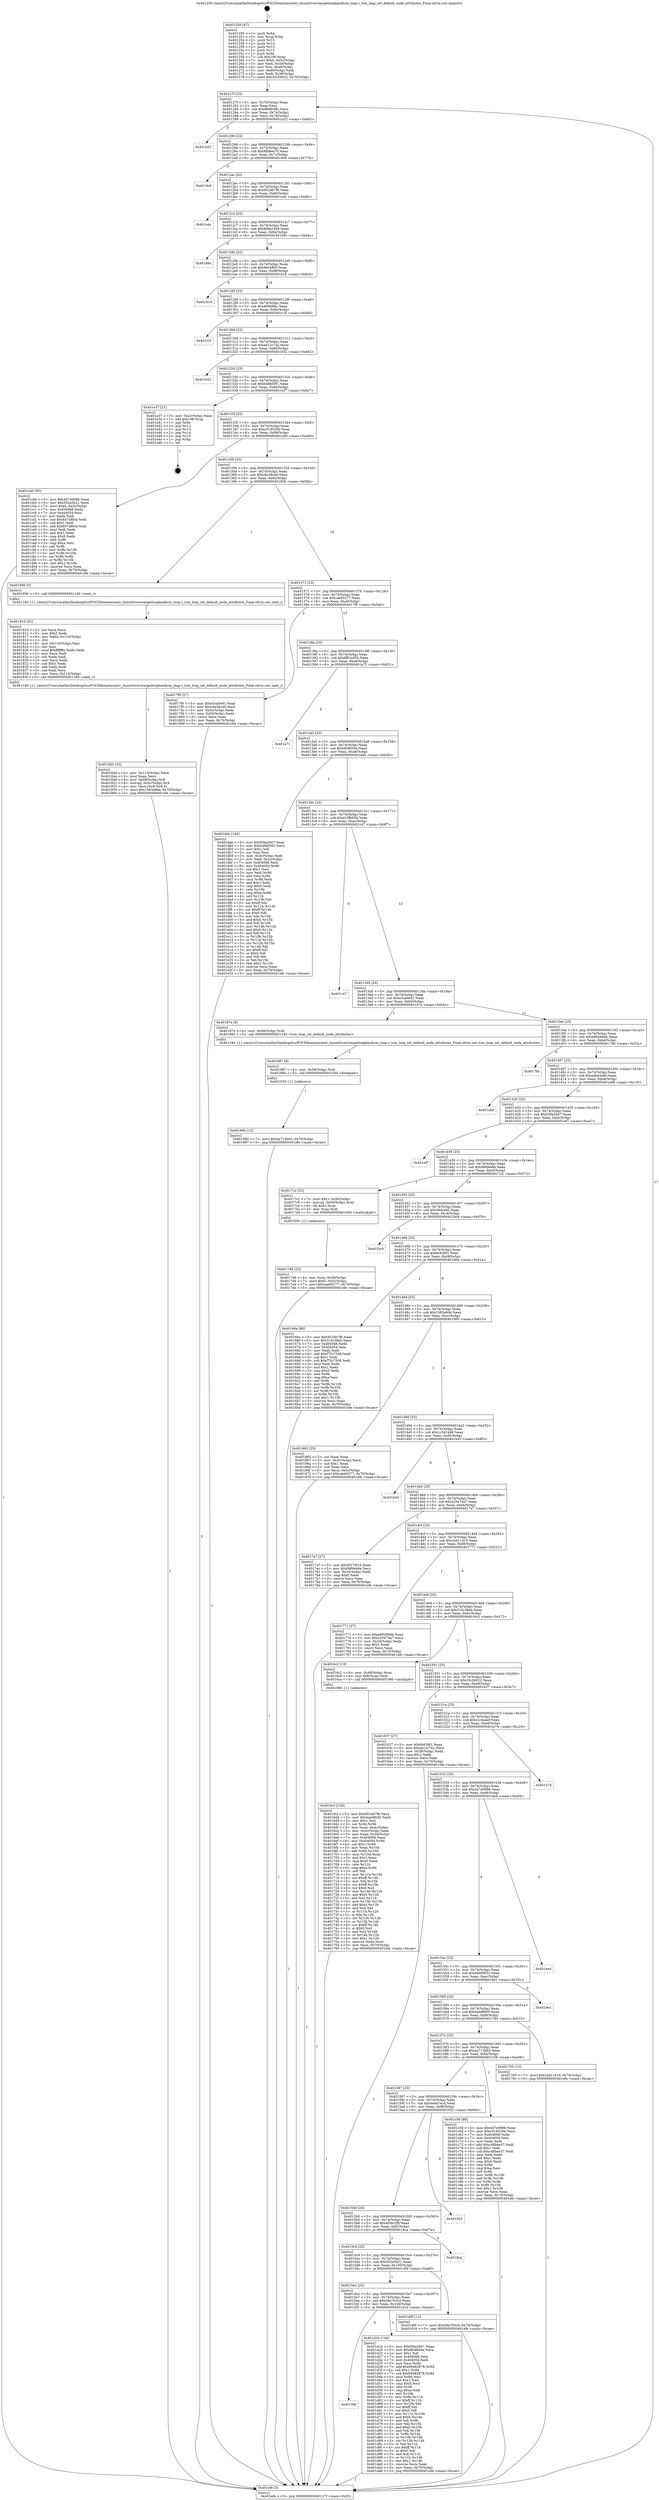 digraph "0x401250" {
  label = "0x401250 (/mnt/c/Users/mathe/Desktop/tcc/POCII/binaries/extr_linuxdriverstargetloopbacktcm_loop.c_tcm_loop_set_default_node_attributes_Final-ollvm.out::main(0))"
  labelloc = "t"
  node[shape=record]

  Entry [label="",width=0.3,height=0.3,shape=circle,fillcolor=black,style=filled]
  "0x40127f" [label="{
     0x40127f [23]\l
     | [instrs]\l
     &nbsp;&nbsp;0x40127f \<+3\>: mov -0x70(%rbp),%eax\l
     &nbsp;&nbsp;0x401282 \<+2\>: mov %eax,%ecx\l
     &nbsp;&nbsp;0x401284 \<+6\>: sub $0x8699c8fc,%ecx\l
     &nbsp;&nbsp;0x40128a \<+3\>: mov %eax,-0x74(%rbp)\l
     &nbsp;&nbsp;0x40128d \<+3\>: mov %ecx,-0x78(%rbp)\l
     &nbsp;&nbsp;0x401290 \<+6\>: je 0000000000401b22 \<main+0x8d2\>\l
  }"]
  "0x401b22" [label="{
     0x401b22\l
  }", style=dashed]
  "0x401296" [label="{
     0x401296 [22]\l
     | [instrs]\l
     &nbsp;&nbsp;0x401296 \<+5\>: jmp 000000000040129b \<main+0x4b\>\l
     &nbsp;&nbsp;0x40129b \<+3\>: mov -0x74(%rbp),%eax\l
     &nbsp;&nbsp;0x40129e \<+5\>: sub $0x8fb8ee70,%eax\l
     &nbsp;&nbsp;0x4012a3 \<+3\>: mov %eax,-0x7c(%rbp)\l
     &nbsp;&nbsp;0x4012a6 \<+6\>: je 00000000004019c6 \<main+0x776\>\l
  }"]
  Exit [label="",width=0.3,height=0.3,shape=circle,fillcolor=black,style=filled,peripheries=2]
  "0x4019c6" [label="{
     0x4019c6\l
  }", style=dashed]
  "0x4012ac" [label="{
     0x4012ac [22]\l
     | [instrs]\l
     &nbsp;&nbsp;0x4012ac \<+5\>: jmp 00000000004012b1 \<main+0x61\>\l
     &nbsp;&nbsp;0x4012b1 \<+3\>: mov -0x74(%rbp),%eax\l
     &nbsp;&nbsp;0x4012b4 \<+5\>: sub $0x952db7f6,%eax\l
     &nbsp;&nbsp;0x4012b9 \<+3\>: mov %eax,-0x80(%rbp)\l
     &nbsp;&nbsp;0x4012bc \<+6\>: je 0000000000401e4c \<main+0xbfc\>\l
  }"]
  "0x4015fb" [label="{
     0x4015fb\l
  }", style=dashed]
  "0x401e4c" [label="{
     0x401e4c\l
  }", style=dashed]
  "0x4012c2" [label="{
     0x4012c2 [25]\l
     | [instrs]\l
     &nbsp;&nbsp;0x4012c2 \<+5\>: jmp 00000000004012c7 \<main+0x77\>\l
     &nbsp;&nbsp;0x4012c7 \<+3\>: mov -0x74(%rbp),%eax\l
     &nbsp;&nbsp;0x4012ca \<+5\>: sub $0x9d8a1d49,%eax\l
     &nbsp;&nbsp;0x4012cf \<+6\>: mov %eax,-0x84(%rbp)\l
     &nbsp;&nbsp;0x4012d5 \<+6\>: je 000000000040189c \<main+0x64c\>\l
  }"]
  "0x401d1b" [label="{
     0x401d1b [144]\l
     | [instrs]\l
     &nbsp;&nbsp;0x401d1b \<+5\>: mov $0xf39a2947,%eax\l
     &nbsp;&nbsp;0x401d20 \<+5\>: mov $0xdfc9600a,%ecx\l
     &nbsp;&nbsp;0x401d25 \<+2\>: mov $0x1,%dl\l
     &nbsp;&nbsp;0x401d27 \<+7\>: mov 0x404068,%esi\l
     &nbsp;&nbsp;0x401d2e \<+7\>: mov 0x404054,%edi\l
     &nbsp;&nbsp;0x401d35 \<+3\>: mov %esi,%r8d\l
     &nbsp;&nbsp;0x401d38 \<+7\>: add $0x69482878,%r8d\l
     &nbsp;&nbsp;0x401d3f \<+4\>: sub $0x1,%r8d\l
     &nbsp;&nbsp;0x401d43 \<+7\>: sub $0x69482878,%r8d\l
     &nbsp;&nbsp;0x401d4a \<+4\>: imul %r8d,%esi\l
     &nbsp;&nbsp;0x401d4e \<+3\>: and $0x1,%esi\l
     &nbsp;&nbsp;0x401d51 \<+3\>: cmp $0x0,%esi\l
     &nbsp;&nbsp;0x401d54 \<+4\>: sete %r9b\l
     &nbsp;&nbsp;0x401d58 \<+3\>: cmp $0xa,%edi\l
     &nbsp;&nbsp;0x401d5b \<+4\>: setl %r10b\l
     &nbsp;&nbsp;0x401d5f \<+3\>: mov %r9b,%r11b\l
     &nbsp;&nbsp;0x401d62 \<+4\>: xor $0xff,%r11b\l
     &nbsp;&nbsp;0x401d66 \<+3\>: mov %r10b,%bl\l
     &nbsp;&nbsp;0x401d69 \<+3\>: xor $0xff,%bl\l
     &nbsp;&nbsp;0x401d6c \<+3\>: xor $0x0,%dl\l
     &nbsp;&nbsp;0x401d6f \<+3\>: mov %r11b,%r14b\l
     &nbsp;&nbsp;0x401d72 \<+4\>: and $0x0,%r14b\l
     &nbsp;&nbsp;0x401d76 \<+3\>: and %dl,%r9b\l
     &nbsp;&nbsp;0x401d79 \<+3\>: mov %bl,%r15b\l
     &nbsp;&nbsp;0x401d7c \<+4\>: and $0x0,%r15b\l
     &nbsp;&nbsp;0x401d80 \<+3\>: and %dl,%r10b\l
     &nbsp;&nbsp;0x401d83 \<+3\>: or %r9b,%r14b\l
     &nbsp;&nbsp;0x401d86 \<+3\>: or %r10b,%r15b\l
     &nbsp;&nbsp;0x401d89 \<+3\>: xor %r15b,%r14b\l
     &nbsp;&nbsp;0x401d8c \<+3\>: or %bl,%r11b\l
     &nbsp;&nbsp;0x401d8f \<+4\>: xor $0xff,%r11b\l
     &nbsp;&nbsp;0x401d93 \<+3\>: or $0x0,%dl\l
     &nbsp;&nbsp;0x401d96 \<+3\>: and %dl,%r11b\l
     &nbsp;&nbsp;0x401d99 \<+3\>: or %r11b,%r14b\l
     &nbsp;&nbsp;0x401d9c \<+4\>: test $0x1,%r14b\l
     &nbsp;&nbsp;0x401da0 \<+3\>: cmovne %ecx,%eax\l
     &nbsp;&nbsp;0x401da3 \<+3\>: mov %eax,-0x70(%rbp)\l
     &nbsp;&nbsp;0x401da6 \<+5\>: jmp 0000000000401efe \<main+0xcae\>\l
  }"]
  "0x40189c" [label="{
     0x40189c\l
  }", style=dashed]
  "0x4012db" [label="{
     0x4012db [25]\l
     | [instrs]\l
     &nbsp;&nbsp;0x4012db \<+5\>: jmp 00000000004012e0 \<main+0x90\>\l
     &nbsp;&nbsp;0x4012e0 \<+3\>: mov -0x74(%rbp),%eax\l
     &nbsp;&nbsp;0x4012e3 \<+5\>: sub $0x9e04ffc5,%eax\l
     &nbsp;&nbsp;0x4012e8 \<+6\>: mov %eax,-0x88(%rbp)\l
     &nbsp;&nbsp;0x4012ee \<+6\>: je 0000000000401b16 \<main+0x8c6\>\l
  }"]
  "0x4015e2" [label="{
     0x4015e2 [25]\l
     | [instrs]\l
     &nbsp;&nbsp;0x4015e2 \<+5\>: jmp 00000000004015e7 \<main+0x397\>\l
     &nbsp;&nbsp;0x4015e7 \<+3\>: mov -0x74(%rbp),%eax\l
     &nbsp;&nbsp;0x4015ea \<+5\>: sub $0x59a763c4,%eax\l
     &nbsp;&nbsp;0x4015ef \<+6\>: mov %eax,-0x104(%rbp)\l
     &nbsp;&nbsp;0x4015f5 \<+6\>: je 0000000000401d1b \<main+0xacb\>\l
  }"]
  "0x401b16" [label="{
     0x401b16\l
  }", style=dashed]
  "0x4012f4" [label="{
     0x4012f4 [25]\l
     | [instrs]\l
     &nbsp;&nbsp;0x4012f4 \<+5\>: jmp 00000000004012f9 \<main+0xa9\>\l
     &nbsp;&nbsp;0x4012f9 \<+3\>: mov -0x74(%rbp),%eax\l
     &nbsp;&nbsp;0x4012fc \<+5\>: sub $0xa09ddfac,%eax\l
     &nbsp;&nbsp;0x401301 \<+6\>: mov %eax,-0x8c(%rbp)\l
     &nbsp;&nbsp;0x401307 \<+6\>: je 0000000000401c2f \<main+0x9df\>\l
  }"]
  "0x401d0f" [label="{
     0x401d0f [12]\l
     | [instrs]\l
     &nbsp;&nbsp;0x401d0f \<+7\>: movl $0x59a763c4,-0x70(%rbp)\l
     &nbsp;&nbsp;0x401d16 \<+5\>: jmp 0000000000401efe \<main+0xcae\>\l
  }"]
  "0x401c2f" [label="{
     0x401c2f\l
  }", style=dashed]
  "0x40130d" [label="{
     0x40130d [25]\l
     | [instrs]\l
     &nbsp;&nbsp;0x40130d \<+5\>: jmp 0000000000401312 \<main+0xc2\>\l
     &nbsp;&nbsp;0x401312 \<+3\>: mov -0x74(%rbp),%eax\l
     &nbsp;&nbsp;0x401315 \<+5\>: sub $0xab12c7a2,%eax\l
     &nbsp;&nbsp;0x40131a \<+6\>: mov %eax,-0x90(%rbp)\l
     &nbsp;&nbsp;0x401320 \<+6\>: je 0000000000401652 \<main+0x402\>\l
  }"]
  "0x4015c9" [label="{
     0x4015c9 [25]\l
     | [instrs]\l
     &nbsp;&nbsp;0x4015c9 \<+5\>: jmp 00000000004015ce \<main+0x37e\>\l
     &nbsp;&nbsp;0x4015ce \<+3\>: mov -0x74(%rbp),%eax\l
     &nbsp;&nbsp;0x4015d1 \<+5\>: sub $0x552e5b21,%eax\l
     &nbsp;&nbsp;0x4015d6 \<+6\>: mov %eax,-0x100(%rbp)\l
     &nbsp;&nbsp;0x4015dc \<+6\>: je 0000000000401d0f \<main+0xabf\>\l
  }"]
  "0x401652" [label="{
     0x401652\l
  }", style=dashed]
  "0x401326" [label="{
     0x401326 [25]\l
     | [instrs]\l
     &nbsp;&nbsp;0x401326 \<+5\>: jmp 000000000040132b \<main+0xdb\>\l
     &nbsp;&nbsp;0x40132b \<+3\>: mov -0x74(%rbp),%eax\l
     &nbsp;&nbsp;0x40132e \<+5\>: sub $0xb48bf391,%eax\l
     &nbsp;&nbsp;0x401333 \<+6\>: mov %eax,-0x94(%rbp)\l
     &nbsp;&nbsp;0x401339 \<+6\>: je 0000000000401e37 \<main+0xbe7\>\l
  }"]
  "0x4018ca" [label="{
     0x4018ca\l
  }", style=dashed]
  "0x401e37" [label="{
     0x401e37 [21]\l
     | [instrs]\l
     &nbsp;&nbsp;0x401e37 \<+3\>: mov -0x2c(%rbp),%eax\l
     &nbsp;&nbsp;0x401e3a \<+7\>: add $0x108,%rsp\l
     &nbsp;&nbsp;0x401e41 \<+1\>: pop %rbx\l
     &nbsp;&nbsp;0x401e42 \<+2\>: pop %r12\l
     &nbsp;&nbsp;0x401e44 \<+2\>: pop %r13\l
     &nbsp;&nbsp;0x401e46 \<+2\>: pop %r14\l
     &nbsp;&nbsp;0x401e48 \<+2\>: pop %r15\l
     &nbsp;&nbsp;0x401e4a \<+1\>: pop %rbp\l
     &nbsp;&nbsp;0x401e4b \<+1\>: ret\l
  }"]
  "0x40133f" [label="{
     0x40133f [25]\l
     | [instrs]\l
     &nbsp;&nbsp;0x40133f \<+5\>: jmp 0000000000401344 \<main+0xf4\>\l
     &nbsp;&nbsp;0x401344 \<+3\>: mov -0x74(%rbp),%eax\l
     &nbsp;&nbsp;0x401347 \<+5\>: sub $0xc018520b,%eax\l
     &nbsp;&nbsp;0x40134c \<+6\>: mov %eax,-0x98(%rbp)\l
     &nbsp;&nbsp;0x401352 \<+6\>: je 0000000000401cb0 \<main+0xa60\>\l
  }"]
  "0x4015b0" [label="{
     0x4015b0 [25]\l
     | [instrs]\l
     &nbsp;&nbsp;0x4015b0 \<+5\>: jmp 00000000004015b5 \<main+0x365\>\l
     &nbsp;&nbsp;0x4015b5 \<+3\>: mov -0x74(%rbp),%eax\l
     &nbsp;&nbsp;0x4015b8 \<+5\>: sub $0x4f30c2fb,%eax\l
     &nbsp;&nbsp;0x4015bd \<+6\>: mov %eax,-0xfc(%rbp)\l
     &nbsp;&nbsp;0x4015c3 \<+6\>: je 00000000004018ca \<main+0x67a\>\l
  }"]
  "0x401cb0" [label="{
     0x401cb0 [95]\l
     | [instrs]\l
     &nbsp;&nbsp;0x401cb0 \<+5\>: mov $0x447e0686,%eax\l
     &nbsp;&nbsp;0x401cb5 \<+5\>: mov $0x552e5b21,%ecx\l
     &nbsp;&nbsp;0x401cba \<+7\>: movl $0x0,-0x3c(%rbp)\l
     &nbsp;&nbsp;0x401cc1 \<+7\>: mov 0x404068,%edx\l
     &nbsp;&nbsp;0x401cc8 \<+7\>: mov 0x404054,%esi\l
     &nbsp;&nbsp;0x401ccf \<+2\>: mov %edx,%edi\l
     &nbsp;&nbsp;0x401cd1 \<+6\>: sub $0x647d8fcb,%edi\l
     &nbsp;&nbsp;0x401cd7 \<+3\>: sub $0x1,%edi\l
     &nbsp;&nbsp;0x401cda \<+6\>: add $0x647d8fcb,%edi\l
     &nbsp;&nbsp;0x401ce0 \<+3\>: imul %edi,%edx\l
     &nbsp;&nbsp;0x401ce3 \<+3\>: and $0x1,%edx\l
     &nbsp;&nbsp;0x401ce6 \<+3\>: cmp $0x0,%edx\l
     &nbsp;&nbsp;0x401ce9 \<+4\>: sete %r8b\l
     &nbsp;&nbsp;0x401ced \<+3\>: cmp $0xa,%esi\l
     &nbsp;&nbsp;0x401cf0 \<+4\>: setl %r9b\l
     &nbsp;&nbsp;0x401cf4 \<+3\>: mov %r8b,%r10b\l
     &nbsp;&nbsp;0x401cf7 \<+3\>: and %r9b,%r10b\l
     &nbsp;&nbsp;0x401cfa \<+3\>: xor %r9b,%r8b\l
     &nbsp;&nbsp;0x401cfd \<+3\>: or %r8b,%r10b\l
     &nbsp;&nbsp;0x401d00 \<+4\>: test $0x1,%r10b\l
     &nbsp;&nbsp;0x401d04 \<+3\>: cmovne %ecx,%eax\l
     &nbsp;&nbsp;0x401d07 \<+3\>: mov %eax,-0x70(%rbp)\l
     &nbsp;&nbsp;0x401d0a \<+5\>: jmp 0000000000401efe \<main+0xcae\>\l
  }"]
  "0x401358" [label="{
     0x401358 [25]\l
     | [instrs]\l
     &nbsp;&nbsp;0x401358 \<+5\>: jmp 000000000040135d \<main+0x10d\>\l
     &nbsp;&nbsp;0x40135d \<+3\>: mov -0x74(%rbp),%eax\l
     &nbsp;&nbsp;0x401360 \<+5\>: sub $0xc6a38cd4,%eax\l
     &nbsp;&nbsp;0x401365 \<+6\>: mov %eax,-0x9c(%rbp)\l
     &nbsp;&nbsp;0x40136b \<+6\>: je 000000000040180b \<main+0x5bb\>\l
  }"]
  "0x401922" [label="{
     0x401922\l
  }", style=dashed]
  "0x40180b" [label="{
     0x40180b [5]\l
     | [instrs]\l
     &nbsp;&nbsp;0x40180b \<+5\>: call 0000000000401160 \<next_i\>\l
     | [calls]\l
     &nbsp;&nbsp;0x401160 \{1\} (/mnt/c/Users/mathe/Desktop/tcc/POCII/binaries/extr_linuxdriverstargetloopbacktcm_loop.c_tcm_loop_set_default_node_attributes_Final-ollvm.out::next_i)\l
  }"]
  "0x401371" [label="{
     0x401371 [25]\l
     | [instrs]\l
     &nbsp;&nbsp;0x401371 \<+5\>: jmp 0000000000401376 \<main+0x126\>\l
     &nbsp;&nbsp;0x401376 \<+3\>: mov -0x74(%rbp),%eax\l
     &nbsp;&nbsp;0x401379 \<+5\>: sub $0xcae65277,%eax\l
     &nbsp;&nbsp;0x40137e \<+6\>: mov %eax,-0xa0(%rbp)\l
     &nbsp;&nbsp;0x401384 \<+6\>: je 00000000004017f0 \<main+0x5a0\>\l
  }"]
  "0x401597" [label="{
     0x401597 [25]\l
     | [instrs]\l
     &nbsp;&nbsp;0x401597 \<+5\>: jmp 000000000040159c \<main+0x34c\>\l
     &nbsp;&nbsp;0x40159c \<+3\>: mov -0x74(%rbp),%eax\l
     &nbsp;&nbsp;0x40159f \<+5\>: sub $0x4edd1ecd,%eax\l
     &nbsp;&nbsp;0x4015a4 \<+6\>: mov %eax,-0xf8(%rbp)\l
     &nbsp;&nbsp;0x4015aa \<+6\>: je 0000000000401922 \<main+0x6d2\>\l
  }"]
  "0x4017f0" [label="{
     0x4017f0 [27]\l
     | [instrs]\l
     &nbsp;&nbsp;0x4017f0 \<+5\>: mov $0xe3ca0e91,%eax\l
     &nbsp;&nbsp;0x4017f5 \<+5\>: mov $0xc6a38cd4,%ecx\l
     &nbsp;&nbsp;0x4017fa \<+3\>: mov -0x5c(%rbp),%edx\l
     &nbsp;&nbsp;0x4017fd \<+3\>: cmp -0x50(%rbp),%edx\l
     &nbsp;&nbsp;0x401800 \<+3\>: cmovl %ecx,%eax\l
     &nbsp;&nbsp;0x401803 \<+3\>: mov %eax,-0x70(%rbp)\l
     &nbsp;&nbsp;0x401806 \<+5\>: jmp 0000000000401efe \<main+0xcae\>\l
  }"]
  "0x40138a" [label="{
     0x40138a [25]\l
     | [instrs]\l
     &nbsp;&nbsp;0x40138a \<+5\>: jmp 000000000040138f \<main+0x13f\>\l
     &nbsp;&nbsp;0x40138f \<+3\>: mov -0x74(%rbp),%eax\l
     &nbsp;&nbsp;0x401392 \<+5\>: sub $0xdf91ed56,%eax\l
     &nbsp;&nbsp;0x401397 \<+6\>: mov %eax,-0xa4(%rbp)\l
     &nbsp;&nbsp;0x40139d \<+6\>: je 0000000000401a71 \<main+0x821\>\l
  }"]
  "0x401c58" [label="{
     0x401c58 [88]\l
     | [instrs]\l
     &nbsp;&nbsp;0x401c58 \<+5\>: mov $0x447e0686,%eax\l
     &nbsp;&nbsp;0x401c5d \<+5\>: mov $0xc018520b,%ecx\l
     &nbsp;&nbsp;0x401c62 \<+7\>: mov 0x404068,%edx\l
     &nbsp;&nbsp;0x401c69 \<+7\>: mov 0x404054,%esi\l
     &nbsp;&nbsp;0x401c70 \<+2\>: mov %edx,%edi\l
     &nbsp;&nbsp;0x401c72 \<+6\>: add $0xc48bee37,%edi\l
     &nbsp;&nbsp;0x401c78 \<+3\>: sub $0x1,%edi\l
     &nbsp;&nbsp;0x401c7b \<+6\>: sub $0xc48bee37,%edi\l
     &nbsp;&nbsp;0x401c81 \<+3\>: imul %edi,%edx\l
     &nbsp;&nbsp;0x401c84 \<+3\>: and $0x1,%edx\l
     &nbsp;&nbsp;0x401c87 \<+3\>: cmp $0x0,%edx\l
     &nbsp;&nbsp;0x401c8a \<+4\>: sete %r8b\l
     &nbsp;&nbsp;0x401c8e \<+3\>: cmp $0xa,%esi\l
     &nbsp;&nbsp;0x401c91 \<+4\>: setl %r9b\l
     &nbsp;&nbsp;0x401c95 \<+3\>: mov %r8b,%r10b\l
     &nbsp;&nbsp;0x401c98 \<+3\>: and %r9b,%r10b\l
     &nbsp;&nbsp;0x401c9b \<+3\>: xor %r9b,%r8b\l
     &nbsp;&nbsp;0x401c9e \<+3\>: or %r8b,%r10b\l
     &nbsp;&nbsp;0x401ca1 \<+4\>: test $0x1,%r10b\l
     &nbsp;&nbsp;0x401ca5 \<+3\>: cmovne %ecx,%eax\l
     &nbsp;&nbsp;0x401ca8 \<+3\>: mov %eax,-0x70(%rbp)\l
     &nbsp;&nbsp;0x401cab \<+5\>: jmp 0000000000401efe \<main+0xcae\>\l
  }"]
  "0x401a71" [label="{
     0x401a71\l
  }", style=dashed]
  "0x4013a3" [label="{
     0x4013a3 [25]\l
     | [instrs]\l
     &nbsp;&nbsp;0x4013a3 \<+5\>: jmp 00000000004013a8 \<main+0x158\>\l
     &nbsp;&nbsp;0x4013a8 \<+3\>: mov -0x74(%rbp),%eax\l
     &nbsp;&nbsp;0x4013ab \<+5\>: sub $0xdfc9600a,%eax\l
     &nbsp;&nbsp;0x4013b0 \<+6\>: mov %eax,-0xa8(%rbp)\l
     &nbsp;&nbsp;0x4013b6 \<+6\>: je 0000000000401dab \<main+0xb5b\>\l
  }"]
  "0x401890" [label="{
     0x401890 [12]\l
     | [instrs]\l
     &nbsp;&nbsp;0x401890 \<+7\>: movl $0x4e713b63,-0x70(%rbp)\l
     &nbsp;&nbsp;0x401897 \<+5\>: jmp 0000000000401efe \<main+0xcae\>\l
  }"]
  "0x401dab" [label="{
     0x401dab [140]\l
     | [instrs]\l
     &nbsp;&nbsp;0x401dab \<+5\>: mov $0xf39a2947,%eax\l
     &nbsp;&nbsp;0x401db0 \<+5\>: mov $0xb48bf391,%ecx\l
     &nbsp;&nbsp;0x401db5 \<+2\>: mov $0x1,%dl\l
     &nbsp;&nbsp;0x401db7 \<+2\>: xor %esi,%esi\l
     &nbsp;&nbsp;0x401db9 \<+3\>: mov -0x3c(%rbp),%edi\l
     &nbsp;&nbsp;0x401dbc \<+3\>: mov %edi,-0x2c(%rbp)\l
     &nbsp;&nbsp;0x401dbf \<+7\>: mov 0x404068,%edi\l
     &nbsp;&nbsp;0x401dc6 \<+8\>: mov 0x404054,%r8d\l
     &nbsp;&nbsp;0x401dce \<+3\>: sub $0x1,%esi\l
     &nbsp;&nbsp;0x401dd1 \<+3\>: mov %edi,%r9d\l
     &nbsp;&nbsp;0x401dd4 \<+3\>: add %esi,%r9d\l
     &nbsp;&nbsp;0x401dd7 \<+4\>: imul %r9d,%edi\l
     &nbsp;&nbsp;0x401ddb \<+3\>: and $0x1,%edi\l
     &nbsp;&nbsp;0x401dde \<+3\>: cmp $0x0,%edi\l
     &nbsp;&nbsp;0x401de1 \<+4\>: sete %r10b\l
     &nbsp;&nbsp;0x401de5 \<+4\>: cmp $0xa,%r8d\l
     &nbsp;&nbsp;0x401de9 \<+4\>: setl %r11b\l
     &nbsp;&nbsp;0x401ded \<+3\>: mov %r10b,%bl\l
     &nbsp;&nbsp;0x401df0 \<+3\>: xor $0xff,%bl\l
     &nbsp;&nbsp;0x401df3 \<+3\>: mov %r11b,%r14b\l
     &nbsp;&nbsp;0x401df6 \<+4\>: xor $0xff,%r14b\l
     &nbsp;&nbsp;0x401dfa \<+3\>: xor $0x0,%dl\l
     &nbsp;&nbsp;0x401dfd \<+3\>: mov %bl,%r15b\l
     &nbsp;&nbsp;0x401e00 \<+4\>: and $0x0,%r15b\l
     &nbsp;&nbsp;0x401e04 \<+3\>: and %dl,%r10b\l
     &nbsp;&nbsp;0x401e07 \<+3\>: mov %r14b,%r12b\l
     &nbsp;&nbsp;0x401e0a \<+4\>: and $0x0,%r12b\l
     &nbsp;&nbsp;0x401e0e \<+3\>: and %dl,%r11b\l
     &nbsp;&nbsp;0x401e11 \<+3\>: or %r10b,%r15b\l
     &nbsp;&nbsp;0x401e14 \<+3\>: or %r11b,%r12b\l
     &nbsp;&nbsp;0x401e17 \<+3\>: xor %r12b,%r15b\l
     &nbsp;&nbsp;0x401e1a \<+3\>: or %r14b,%bl\l
     &nbsp;&nbsp;0x401e1d \<+3\>: xor $0xff,%bl\l
     &nbsp;&nbsp;0x401e20 \<+3\>: or $0x0,%dl\l
     &nbsp;&nbsp;0x401e23 \<+2\>: and %dl,%bl\l
     &nbsp;&nbsp;0x401e25 \<+3\>: or %bl,%r15b\l
     &nbsp;&nbsp;0x401e28 \<+4\>: test $0x1,%r15b\l
     &nbsp;&nbsp;0x401e2c \<+3\>: cmovne %ecx,%eax\l
     &nbsp;&nbsp;0x401e2f \<+3\>: mov %eax,-0x70(%rbp)\l
     &nbsp;&nbsp;0x401e32 \<+5\>: jmp 0000000000401efe \<main+0xcae\>\l
  }"]
  "0x4013bc" [label="{
     0x4013bc [25]\l
     | [instrs]\l
     &nbsp;&nbsp;0x4013bc \<+5\>: jmp 00000000004013c1 \<main+0x171\>\l
     &nbsp;&nbsp;0x4013c1 \<+3\>: mov -0x74(%rbp),%eax\l
     &nbsp;&nbsp;0x4013c4 \<+5\>: sub $0xe19fb026,%eax\l
     &nbsp;&nbsp;0x4013c9 \<+6\>: mov %eax,-0xac(%rbp)\l
     &nbsp;&nbsp;0x4013cf \<+6\>: je 0000000000401c47 \<main+0x9f7\>\l
  }"]
  "0x401887" [label="{
     0x401887 [9]\l
     | [instrs]\l
     &nbsp;&nbsp;0x401887 \<+4\>: mov -0x58(%rbp),%rdi\l
     &nbsp;&nbsp;0x40188b \<+5\>: call 0000000000401030 \<free@plt\>\l
     | [calls]\l
     &nbsp;&nbsp;0x401030 \{1\} (unknown)\l
  }"]
  "0x401c47" [label="{
     0x401c47\l
  }", style=dashed]
  "0x4013d5" [label="{
     0x4013d5 [25]\l
     | [instrs]\l
     &nbsp;&nbsp;0x4013d5 \<+5\>: jmp 00000000004013da \<main+0x18a\>\l
     &nbsp;&nbsp;0x4013da \<+3\>: mov -0x74(%rbp),%eax\l
     &nbsp;&nbsp;0x4013dd \<+5\>: sub $0xe3ca0e91,%eax\l
     &nbsp;&nbsp;0x4013e2 \<+6\>: mov %eax,-0xb0(%rbp)\l
     &nbsp;&nbsp;0x4013e8 \<+6\>: je 000000000040187e \<main+0x62e\>\l
  }"]
  "0x401844" [label="{
     0x401844 [33]\l
     | [instrs]\l
     &nbsp;&nbsp;0x401844 \<+6\>: mov -0x114(%rbp),%ecx\l
     &nbsp;&nbsp;0x40184a \<+3\>: imul %eax,%ecx\l
     &nbsp;&nbsp;0x40184d \<+4\>: mov -0x58(%rbp),%r8\l
     &nbsp;&nbsp;0x401851 \<+4\>: movslq -0x5c(%rbp),%r9\l
     &nbsp;&nbsp;0x401855 \<+4\>: mov %ecx,(%r8,%r9,4)\l
     &nbsp;&nbsp;0x401859 \<+7\>: movl $0x1583a9de,-0x70(%rbp)\l
     &nbsp;&nbsp;0x401860 \<+5\>: jmp 0000000000401efe \<main+0xcae\>\l
  }"]
  "0x40187e" [label="{
     0x40187e [9]\l
     | [instrs]\l
     &nbsp;&nbsp;0x40187e \<+4\>: mov -0x58(%rbp),%rdi\l
     &nbsp;&nbsp;0x401882 \<+5\>: call 0000000000401240 \<tcm_loop_set_default_node_attributes\>\l
     | [calls]\l
     &nbsp;&nbsp;0x401240 \{1\} (/mnt/c/Users/mathe/Desktop/tcc/POCII/binaries/extr_linuxdriverstargetloopbacktcm_loop.c_tcm_loop_set_default_node_attributes_Final-ollvm.out::tcm_loop_set_default_node_attributes)\l
  }"]
  "0x4013ee" [label="{
     0x4013ee [25]\l
     | [instrs]\l
     &nbsp;&nbsp;0x4013ee \<+5\>: jmp 00000000004013f3 \<main+0x1a3\>\l
     &nbsp;&nbsp;0x4013f3 \<+3\>: mov -0x74(%rbp),%eax\l
     &nbsp;&nbsp;0x4013f6 \<+5\>: sub $0xe69269db,%eax\l
     &nbsp;&nbsp;0x4013fb \<+6\>: mov %eax,-0xb4(%rbp)\l
     &nbsp;&nbsp;0x401401 \<+6\>: je 000000000040178c \<main+0x53c\>\l
  }"]
  "0x401810" [label="{
     0x401810 [52]\l
     | [instrs]\l
     &nbsp;&nbsp;0x401810 \<+2\>: xor %ecx,%ecx\l
     &nbsp;&nbsp;0x401812 \<+5\>: mov $0x2,%edx\l
     &nbsp;&nbsp;0x401817 \<+6\>: mov %edx,-0x110(%rbp)\l
     &nbsp;&nbsp;0x40181d \<+1\>: cltd\l
     &nbsp;&nbsp;0x40181e \<+6\>: mov -0x110(%rbp),%esi\l
     &nbsp;&nbsp;0x401824 \<+2\>: idiv %esi\l
     &nbsp;&nbsp;0x401826 \<+6\>: imul $0xfffffffe,%edx,%edx\l
     &nbsp;&nbsp;0x40182c \<+2\>: mov %ecx,%edi\l
     &nbsp;&nbsp;0x40182e \<+2\>: sub %edx,%edi\l
     &nbsp;&nbsp;0x401830 \<+2\>: mov %ecx,%edx\l
     &nbsp;&nbsp;0x401832 \<+3\>: sub $0x1,%edx\l
     &nbsp;&nbsp;0x401835 \<+2\>: add %edx,%edi\l
     &nbsp;&nbsp;0x401837 \<+2\>: sub %edi,%ecx\l
     &nbsp;&nbsp;0x401839 \<+6\>: mov %ecx,-0x114(%rbp)\l
     &nbsp;&nbsp;0x40183f \<+5\>: call 0000000000401160 \<next_i\>\l
     | [calls]\l
     &nbsp;&nbsp;0x401160 \{1\} (/mnt/c/Users/mathe/Desktop/tcc/POCII/binaries/extr_linuxdriverstargetloopbacktcm_loop.c_tcm_loop_set_default_node_attributes_Final-ollvm.out::next_i)\l
  }"]
  "0x40178c" [label="{
     0x40178c\l
  }", style=dashed]
  "0x401407" [label="{
     0x401407 [25]\l
     | [instrs]\l
     &nbsp;&nbsp;0x401407 \<+5\>: jmp 000000000040140c \<main+0x1bc\>\l
     &nbsp;&nbsp;0x40140c \<+3\>: mov -0x74(%rbp),%eax\l
     &nbsp;&nbsp;0x40140f \<+5\>: sub $0xedbd4e66,%eax\l
     &nbsp;&nbsp;0x401414 \<+6\>: mov %eax,-0xb8(%rbp)\l
     &nbsp;&nbsp;0x40141a \<+6\>: je 0000000000401e68 \<main+0xc18\>\l
  }"]
  "0x4017d9" [label="{
     0x4017d9 [23]\l
     | [instrs]\l
     &nbsp;&nbsp;0x4017d9 \<+4\>: mov %rax,-0x58(%rbp)\l
     &nbsp;&nbsp;0x4017dd \<+7\>: movl $0x0,-0x5c(%rbp)\l
     &nbsp;&nbsp;0x4017e4 \<+7\>: movl $0xcae65277,-0x70(%rbp)\l
     &nbsp;&nbsp;0x4017eb \<+5\>: jmp 0000000000401efe \<main+0xcae\>\l
  }"]
  "0x401e68" [label="{
     0x401e68\l
  }", style=dashed]
  "0x401420" [label="{
     0x401420 [25]\l
     | [instrs]\l
     &nbsp;&nbsp;0x401420 \<+5\>: jmp 0000000000401425 \<main+0x1d5\>\l
     &nbsp;&nbsp;0x401425 \<+3\>: mov -0x74(%rbp),%eax\l
     &nbsp;&nbsp;0x401428 \<+5\>: sub $0xf39a2947,%eax\l
     &nbsp;&nbsp;0x40142d \<+6\>: mov %eax,-0xbc(%rbp)\l
     &nbsp;&nbsp;0x401433 \<+6\>: je 0000000000401ef7 \<main+0xca7\>\l
  }"]
  "0x40157e" [label="{
     0x40157e [25]\l
     | [instrs]\l
     &nbsp;&nbsp;0x40157e \<+5\>: jmp 0000000000401583 \<main+0x333\>\l
     &nbsp;&nbsp;0x401583 \<+3\>: mov -0x74(%rbp),%eax\l
     &nbsp;&nbsp;0x401586 \<+5\>: sub $0x4e713b63,%eax\l
     &nbsp;&nbsp;0x40158b \<+6\>: mov %eax,-0xf4(%rbp)\l
     &nbsp;&nbsp;0x401591 \<+6\>: je 0000000000401c58 \<main+0xa08\>\l
  }"]
  "0x401ef7" [label="{
     0x401ef7\l
  }", style=dashed]
  "0x401439" [label="{
     0x401439 [25]\l
     | [instrs]\l
     &nbsp;&nbsp;0x401439 \<+5\>: jmp 000000000040143e \<main+0x1ee\>\l
     &nbsp;&nbsp;0x40143e \<+3\>: mov -0x74(%rbp),%eax\l
     &nbsp;&nbsp;0x401441 \<+5\>: sub $0xf489eb6e,%eax\l
     &nbsp;&nbsp;0x401446 \<+6\>: mov %eax,-0xc0(%rbp)\l
     &nbsp;&nbsp;0x40144c \<+6\>: je 00000000004017c2 \<main+0x572\>\l
  }"]
  "0x401765" [label="{
     0x401765 [12]\l
     | [instrs]\l
     &nbsp;&nbsp;0x401765 \<+7\>: movl $0x2ed11419,-0x70(%rbp)\l
     &nbsp;&nbsp;0x40176c \<+5\>: jmp 0000000000401efe \<main+0xcae\>\l
  }"]
  "0x4017c2" [label="{
     0x4017c2 [23]\l
     | [instrs]\l
     &nbsp;&nbsp;0x4017c2 \<+7\>: movl $0x1,-0x50(%rbp)\l
     &nbsp;&nbsp;0x4017c9 \<+4\>: movslq -0x50(%rbp),%rax\l
     &nbsp;&nbsp;0x4017cd \<+4\>: shl $0x2,%rax\l
     &nbsp;&nbsp;0x4017d1 \<+3\>: mov %rax,%rdi\l
     &nbsp;&nbsp;0x4017d4 \<+5\>: call 0000000000401050 \<malloc@plt\>\l
     | [calls]\l
     &nbsp;&nbsp;0x401050 \{1\} (unknown)\l
  }"]
  "0x401452" [label="{
     0x401452 [25]\l
     | [instrs]\l
     &nbsp;&nbsp;0x401452 \<+5\>: jmp 0000000000401457 \<main+0x207\>\l
     &nbsp;&nbsp;0x401457 \<+3\>: mov -0x74(%rbp),%eax\l
     &nbsp;&nbsp;0x40145a \<+5\>: sub $0x384ce92,%eax\l
     &nbsp;&nbsp;0x40145f \<+6\>: mov %eax,-0xc4(%rbp)\l
     &nbsp;&nbsp;0x401465 \<+6\>: je 0000000000401bc9 \<main+0x979\>\l
  }"]
  "0x401565" [label="{
     0x401565 [25]\l
     | [instrs]\l
     &nbsp;&nbsp;0x401565 \<+5\>: jmp 000000000040156a \<main+0x31a\>\l
     &nbsp;&nbsp;0x40156a \<+3\>: mov -0x74(%rbp),%eax\l
     &nbsp;&nbsp;0x40156d \<+5\>: sub $0x4abdf045,%eax\l
     &nbsp;&nbsp;0x401572 \<+6\>: mov %eax,-0xf0(%rbp)\l
     &nbsp;&nbsp;0x401578 \<+6\>: je 0000000000401765 \<main+0x515\>\l
  }"]
  "0x401bc9" [label="{
     0x401bc9\l
  }", style=dashed]
  "0x40146b" [label="{
     0x40146b [25]\l
     | [instrs]\l
     &nbsp;&nbsp;0x40146b \<+5\>: jmp 0000000000401470 \<main+0x220\>\l
     &nbsp;&nbsp;0x401470 \<+3\>: mov -0x74(%rbp),%eax\l
     &nbsp;&nbsp;0x401473 \<+5\>: sub $0x8c63bf1,%eax\l
     &nbsp;&nbsp;0x401478 \<+6\>: mov %eax,-0xc8(%rbp)\l
     &nbsp;&nbsp;0x40147e \<+6\>: je 000000000040166a \<main+0x41a\>\l
  }"]
  "0x4019e1" [label="{
     0x4019e1\l
  }", style=dashed]
  "0x40166a" [label="{
     0x40166a [88]\l
     | [instrs]\l
     &nbsp;&nbsp;0x40166a \<+5\>: mov $0x952db7f6,%eax\l
     &nbsp;&nbsp;0x40166f \<+5\>: mov $0x314c38eb,%ecx\l
     &nbsp;&nbsp;0x401674 \<+7\>: mov 0x404068,%edx\l
     &nbsp;&nbsp;0x40167b \<+7\>: mov 0x404054,%esi\l
     &nbsp;&nbsp;0x401682 \<+2\>: mov %edx,%edi\l
     &nbsp;&nbsp;0x401684 \<+6\>: add $0xf75c7508,%edi\l
     &nbsp;&nbsp;0x40168a \<+3\>: sub $0x1,%edi\l
     &nbsp;&nbsp;0x40168d \<+6\>: sub $0xf75c7508,%edi\l
     &nbsp;&nbsp;0x401693 \<+3\>: imul %edi,%edx\l
     &nbsp;&nbsp;0x401696 \<+3\>: and $0x1,%edx\l
     &nbsp;&nbsp;0x401699 \<+3\>: cmp $0x0,%edx\l
     &nbsp;&nbsp;0x40169c \<+4\>: sete %r8b\l
     &nbsp;&nbsp;0x4016a0 \<+3\>: cmp $0xa,%esi\l
     &nbsp;&nbsp;0x4016a3 \<+4\>: setl %r9b\l
     &nbsp;&nbsp;0x4016a7 \<+3\>: mov %r8b,%r10b\l
     &nbsp;&nbsp;0x4016aa \<+3\>: and %r9b,%r10b\l
     &nbsp;&nbsp;0x4016ad \<+3\>: xor %r9b,%r8b\l
     &nbsp;&nbsp;0x4016b0 \<+3\>: or %r8b,%r10b\l
     &nbsp;&nbsp;0x4016b3 \<+4\>: test $0x1,%r10b\l
     &nbsp;&nbsp;0x4016b7 \<+3\>: cmovne %ecx,%eax\l
     &nbsp;&nbsp;0x4016ba \<+3\>: mov %eax,-0x70(%rbp)\l
     &nbsp;&nbsp;0x4016bd \<+5\>: jmp 0000000000401efe \<main+0xcae\>\l
  }"]
  "0x401484" [label="{
     0x401484 [25]\l
     | [instrs]\l
     &nbsp;&nbsp;0x401484 \<+5\>: jmp 0000000000401489 \<main+0x239\>\l
     &nbsp;&nbsp;0x401489 \<+3\>: mov -0x74(%rbp),%eax\l
     &nbsp;&nbsp;0x40148c \<+5\>: sub $0x1583a9de,%eax\l
     &nbsp;&nbsp;0x401491 \<+6\>: mov %eax,-0xcc(%rbp)\l
     &nbsp;&nbsp;0x401497 \<+6\>: je 0000000000401865 \<main+0x615\>\l
  }"]
  "0x40154c" [label="{
     0x40154c [25]\l
     | [instrs]\l
     &nbsp;&nbsp;0x40154c \<+5\>: jmp 0000000000401551 \<main+0x301\>\l
     &nbsp;&nbsp;0x401551 \<+3\>: mov -0x74(%rbp),%eax\l
     &nbsp;&nbsp;0x401554 \<+5\>: sub $0x49496f33,%eax\l
     &nbsp;&nbsp;0x401559 \<+6\>: mov %eax,-0xec(%rbp)\l
     &nbsp;&nbsp;0x40155f \<+6\>: je 00000000004019e1 \<main+0x791\>\l
  }"]
  "0x401865" [label="{
     0x401865 [25]\l
     | [instrs]\l
     &nbsp;&nbsp;0x401865 \<+2\>: xor %eax,%eax\l
     &nbsp;&nbsp;0x401867 \<+3\>: mov -0x5c(%rbp),%ecx\l
     &nbsp;&nbsp;0x40186a \<+3\>: sub $0x1,%eax\l
     &nbsp;&nbsp;0x40186d \<+2\>: sub %eax,%ecx\l
     &nbsp;&nbsp;0x40186f \<+3\>: mov %ecx,-0x5c(%rbp)\l
     &nbsp;&nbsp;0x401872 \<+7\>: movl $0xcae65277,-0x70(%rbp)\l
     &nbsp;&nbsp;0x401879 \<+5\>: jmp 0000000000401efe \<main+0xcae\>\l
  }"]
  "0x40149d" [label="{
     0x40149d [25]\l
     | [instrs]\l
     &nbsp;&nbsp;0x40149d \<+5\>: jmp 00000000004014a2 \<main+0x252\>\l
     &nbsp;&nbsp;0x4014a2 \<+3\>: mov -0x74(%rbp),%eax\l
     &nbsp;&nbsp;0x4014a5 \<+5\>: sub $0x1c342446,%eax\l
     &nbsp;&nbsp;0x4014aa \<+6\>: mov %eax,-0xd0(%rbp)\l
     &nbsp;&nbsp;0x4014b0 \<+6\>: je 0000000000401b43 \<main+0x8f3\>\l
  }"]
  "0x401ee4" [label="{
     0x401ee4\l
  }", style=dashed]
  "0x401b43" [label="{
     0x401b43\l
  }", style=dashed]
  "0x4014b6" [label="{
     0x4014b6 [25]\l
     | [instrs]\l
     &nbsp;&nbsp;0x4014b6 \<+5\>: jmp 00000000004014bb \<main+0x26b\>\l
     &nbsp;&nbsp;0x4014bb \<+3\>: mov -0x74(%rbp),%eax\l
     &nbsp;&nbsp;0x4014be \<+5\>: sub $0x225474a7,%eax\l
     &nbsp;&nbsp;0x4014c3 \<+6\>: mov %eax,-0xd4(%rbp)\l
     &nbsp;&nbsp;0x4014c9 \<+6\>: je 00000000004017a7 \<main+0x557\>\l
  }"]
  "0x401533" [label="{
     0x401533 [25]\l
     | [instrs]\l
     &nbsp;&nbsp;0x401533 \<+5\>: jmp 0000000000401538 \<main+0x2e8\>\l
     &nbsp;&nbsp;0x401538 \<+3\>: mov -0x74(%rbp),%eax\l
     &nbsp;&nbsp;0x40153b \<+5\>: sub $0x447e0686,%eax\l
     &nbsp;&nbsp;0x401540 \<+6\>: mov %eax,-0xe8(%rbp)\l
     &nbsp;&nbsp;0x401546 \<+6\>: je 0000000000401ee4 \<main+0xc94\>\l
  }"]
  "0x4017a7" [label="{
     0x4017a7 [27]\l
     | [instrs]\l
     &nbsp;&nbsp;0x4017a7 \<+5\>: mov $0x5f270f16,%eax\l
     &nbsp;&nbsp;0x4017ac \<+5\>: mov $0xf489eb6e,%ecx\l
     &nbsp;&nbsp;0x4017b1 \<+3\>: mov -0x34(%rbp),%edx\l
     &nbsp;&nbsp;0x4017b4 \<+3\>: cmp $0x0,%edx\l
     &nbsp;&nbsp;0x4017b7 \<+3\>: cmove %ecx,%eax\l
     &nbsp;&nbsp;0x4017ba \<+3\>: mov %eax,-0x70(%rbp)\l
     &nbsp;&nbsp;0x4017bd \<+5\>: jmp 0000000000401efe \<main+0xcae\>\l
  }"]
  "0x4014cf" [label="{
     0x4014cf [25]\l
     | [instrs]\l
     &nbsp;&nbsp;0x4014cf \<+5\>: jmp 00000000004014d4 \<main+0x284\>\l
     &nbsp;&nbsp;0x4014d4 \<+3\>: mov -0x74(%rbp),%eax\l
     &nbsp;&nbsp;0x4014d7 \<+5\>: sub $0x2ed11419,%eax\l
     &nbsp;&nbsp;0x4014dc \<+6\>: mov %eax,-0xd8(%rbp)\l
     &nbsp;&nbsp;0x4014e2 \<+6\>: je 0000000000401771 \<main+0x521\>\l
  }"]
  "0x401e74" [label="{
     0x401e74\l
  }", style=dashed]
  "0x401771" [label="{
     0x401771 [27]\l
     | [instrs]\l
     &nbsp;&nbsp;0x401771 \<+5\>: mov $0xe69269db,%eax\l
     &nbsp;&nbsp;0x401776 \<+5\>: mov $0x225474a7,%ecx\l
     &nbsp;&nbsp;0x40177b \<+3\>: mov -0x34(%rbp),%edx\l
     &nbsp;&nbsp;0x40177e \<+3\>: cmp $0x1,%edx\l
     &nbsp;&nbsp;0x401781 \<+3\>: cmovl %ecx,%eax\l
     &nbsp;&nbsp;0x401784 \<+3\>: mov %eax,-0x70(%rbp)\l
     &nbsp;&nbsp;0x401787 \<+5\>: jmp 0000000000401efe \<main+0xcae\>\l
  }"]
  "0x4014e8" [label="{
     0x4014e8 [25]\l
     | [instrs]\l
     &nbsp;&nbsp;0x4014e8 \<+5\>: jmp 00000000004014ed \<main+0x29d\>\l
     &nbsp;&nbsp;0x4014ed \<+3\>: mov -0x74(%rbp),%eax\l
     &nbsp;&nbsp;0x4014f0 \<+5\>: sub $0x314c38eb,%eax\l
     &nbsp;&nbsp;0x4014f5 \<+6\>: mov %eax,-0xdc(%rbp)\l
     &nbsp;&nbsp;0x4014fb \<+6\>: je 00000000004016c2 \<main+0x472\>\l
  }"]
  "0x4016cf" [label="{
     0x4016cf [150]\l
     | [instrs]\l
     &nbsp;&nbsp;0x4016cf \<+5\>: mov $0x952db7f6,%ecx\l
     &nbsp;&nbsp;0x4016d4 \<+5\>: mov $0x4abdf045,%edx\l
     &nbsp;&nbsp;0x4016d9 \<+3\>: mov $0x1,%sil\l
     &nbsp;&nbsp;0x4016dc \<+3\>: xor %r8d,%r8d\l
     &nbsp;&nbsp;0x4016df \<+3\>: mov %eax,-0x4c(%rbp)\l
     &nbsp;&nbsp;0x4016e2 \<+3\>: mov -0x4c(%rbp),%eax\l
     &nbsp;&nbsp;0x4016e5 \<+3\>: mov %eax,-0x34(%rbp)\l
     &nbsp;&nbsp;0x4016e8 \<+7\>: mov 0x404068,%eax\l
     &nbsp;&nbsp;0x4016ef \<+8\>: mov 0x404054,%r9d\l
     &nbsp;&nbsp;0x4016f7 \<+4\>: sub $0x1,%r8d\l
     &nbsp;&nbsp;0x4016fb \<+3\>: mov %eax,%r10d\l
     &nbsp;&nbsp;0x4016fe \<+3\>: add %r8d,%r10d\l
     &nbsp;&nbsp;0x401701 \<+4\>: imul %r10d,%eax\l
     &nbsp;&nbsp;0x401705 \<+3\>: and $0x1,%eax\l
     &nbsp;&nbsp;0x401708 \<+3\>: cmp $0x0,%eax\l
     &nbsp;&nbsp;0x40170b \<+4\>: sete %r11b\l
     &nbsp;&nbsp;0x40170f \<+4\>: cmp $0xa,%r9d\l
     &nbsp;&nbsp;0x401713 \<+3\>: setl %bl\l
     &nbsp;&nbsp;0x401716 \<+3\>: mov %r11b,%r14b\l
     &nbsp;&nbsp;0x401719 \<+4\>: xor $0xff,%r14b\l
     &nbsp;&nbsp;0x40171d \<+3\>: mov %bl,%r15b\l
     &nbsp;&nbsp;0x401720 \<+4\>: xor $0xff,%r15b\l
     &nbsp;&nbsp;0x401724 \<+4\>: xor $0x0,%sil\l
     &nbsp;&nbsp;0x401728 \<+3\>: mov %r14b,%r12b\l
     &nbsp;&nbsp;0x40172b \<+4\>: and $0x0,%r12b\l
     &nbsp;&nbsp;0x40172f \<+3\>: and %sil,%r11b\l
     &nbsp;&nbsp;0x401732 \<+3\>: mov %r15b,%r13b\l
     &nbsp;&nbsp;0x401735 \<+4\>: and $0x0,%r13b\l
     &nbsp;&nbsp;0x401739 \<+3\>: and %sil,%bl\l
     &nbsp;&nbsp;0x40173c \<+3\>: or %r11b,%r12b\l
     &nbsp;&nbsp;0x40173f \<+3\>: or %bl,%r13b\l
     &nbsp;&nbsp;0x401742 \<+3\>: xor %r13b,%r12b\l
     &nbsp;&nbsp;0x401745 \<+3\>: or %r15b,%r14b\l
     &nbsp;&nbsp;0x401748 \<+4\>: xor $0xff,%r14b\l
     &nbsp;&nbsp;0x40174c \<+4\>: or $0x0,%sil\l
     &nbsp;&nbsp;0x401750 \<+3\>: and %sil,%r14b\l
     &nbsp;&nbsp;0x401753 \<+3\>: or %r14b,%r12b\l
     &nbsp;&nbsp;0x401756 \<+4\>: test $0x1,%r12b\l
     &nbsp;&nbsp;0x40175a \<+3\>: cmovne %edx,%ecx\l
     &nbsp;&nbsp;0x40175d \<+3\>: mov %ecx,-0x70(%rbp)\l
     &nbsp;&nbsp;0x401760 \<+5\>: jmp 0000000000401efe \<main+0xcae\>\l
  }"]
  "0x4016c2" [label="{
     0x4016c2 [13]\l
     | [instrs]\l
     &nbsp;&nbsp;0x4016c2 \<+4\>: mov -0x48(%rbp),%rax\l
     &nbsp;&nbsp;0x4016c6 \<+4\>: mov 0x8(%rax),%rdi\l
     &nbsp;&nbsp;0x4016ca \<+5\>: call 0000000000401060 \<atoi@plt\>\l
     | [calls]\l
     &nbsp;&nbsp;0x401060 \{1\} (unknown)\l
  }"]
  "0x401501" [label="{
     0x401501 [25]\l
     | [instrs]\l
     &nbsp;&nbsp;0x401501 \<+5\>: jmp 0000000000401506 \<main+0x2b6\>\l
     &nbsp;&nbsp;0x401506 \<+3\>: mov -0x74(%rbp),%eax\l
     &nbsp;&nbsp;0x401509 \<+5\>: sub $0x33c56022,%eax\l
     &nbsp;&nbsp;0x40150e \<+6\>: mov %eax,-0xe0(%rbp)\l
     &nbsp;&nbsp;0x401514 \<+6\>: je 0000000000401637 \<main+0x3e7\>\l
  }"]
  "0x401250" [label="{
     0x401250 [47]\l
     | [instrs]\l
     &nbsp;&nbsp;0x401250 \<+1\>: push %rbp\l
     &nbsp;&nbsp;0x401251 \<+3\>: mov %rsp,%rbp\l
     &nbsp;&nbsp;0x401254 \<+2\>: push %r15\l
     &nbsp;&nbsp;0x401256 \<+2\>: push %r14\l
     &nbsp;&nbsp;0x401258 \<+2\>: push %r13\l
     &nbsp;&nbsp;0x40125a \<+2\>: push %r12\l
     &nbsp;&nbsp;0x40125c \<+1\>: push %rbx\l
     &nbsp;&nbsp;0x40125d \<+7\>: sub $0x108,%rsp\l
     &nbsp;&nbsp;0x401264 \<+7\>: movl $0x0,-0x3c(%rbp)\l
     &nbsp;&nbsp;0x40126b \<+3\>: mov %edi,-0x40(%rbp)\l
     &nbsp;&nbsp;0x40126e \<+4\>: mov %rsi,-0x48(%rbp)\l
     &nbsp;&nbsp;0x401272 \<+3\>: mov -0x40(%rbp),%edi\l
     &nbsp;&nbsp;0x401275 \<+3\>: mov %edi,-0x38(%rbp)\l
     &nbsp;&nbsp;0x401278 \<+7\>: movl $0x33c56022,-0x70(%rbp)\l
  }"]
  "0x401637" [label="{
     0x401637 [27]\l
     | [instrs]\l
     &nbsp;&nbsp;0x401637 \<+5\>: mov $0x8c63bf1,%eax\l
     &nbsp;&nbsp;0x40163c \<+5\>: mov $0xab12c7a2,%ecx\l
     &nbsp;&nbsp;0x401641 \<+3\>: mov -0x38(%rbp),%edx\l
     &nbsp;&nbsp;0x401644 \<+3\>: cmp $0x2,%edx\l
     &nbsp;&nbsp;0x401647 \<+3\>: cmovne %ecx,%eax\l
     &nbsp;&nbsp;0x40164a \<+3\>: mov %eax,-0x70(%rbp)\l
     &nbsp;&nbsp;0x40164d \<+5\>: jmp 0000000000401efe \<main+0xcae\>\l
  }"]
  "0x40151a" [label="{
     0x40151a [25]\l
     | [instrs]\l
     &nbsp;&nbsp;0x40151a \<+5\>: jmp 000000000040151f \<main+0x2cf\>\l
     &nbsp;&nbsp;0x40151f \<+3\>: mov -0x74(%rbp),%eax\l
     &nbsp;&nbsp;0x401522 \<+5\>: sub $0x42c4aeef,%eax\l
     &nbsp;&nbsp;0x401527 \<+6\>: mov %eax,-0xe4(%rbp)\l
     &nbsp;&nbsp;0x40152d \<+6\>: je 0000000000401e74 \<main+0xc24\>\l
  }"]
  "0x401efe" [label="{
     0x401efe [5]\l
     | [instrs]\l
     &nbsp;&nbsp;0x401efe \<+5\>: jmp 000000000040127f \<main+0x2f\>\l
  }"]
  Entry -> "0x401250" [label=" 1"]
  "0x40127f" -> "0x401b22" [label=" 0"]
  "0x40127f" -> "0x401296" [label=" 18"]
  "0x401e37" -> Exit [label=" 1"]
  "0x401296" -> "0x4019c6" [label=" 0"]
  "0x401296" -> "0x4012ac" [label=" 18"]
  "0x401dab" -> "0x401efe" [label=" 1"]
  "0x4012ac" -> "0x401e4c" [label=" 0"]
  "0x4012ac" -> "0x4012c2" [label=" 18"]
  "0x401d1b" -> "0x401efe" [label=" 1"]
  "0x4012c2" -> "0x40189c" [label=" 0"]
  "0x4012c2" -> "0x4012db" [label=" 18"]
  "0x4015e2" -> "0x4015fb" [label=" 0"]
  "0x4012db" -> "0x401b16" [label=" 0"]
  "0x4012db" -> "0x4012f4" [label=" 18"]
  "0x4015e2" -> "0x401d1b" [label=" 1"]
  "0x4012f4" -> "0x401c2f" [label=" 0"]
  "0x4012f4" -> "0x40130d" [label=" 18"]
  "0x401d0f" -> "0x401efe" [label=" 1"]
  "0x40130d" -> "0x401652" [label=" 0"]
  "0x40130d" -> "0x401326" [label=" 18"]
  "0x4015c9" -> "0x401d0f" [label=" 1"]
  "0x401326" -> "0x401e37" [label=" 1"]
  "0x401326" -> "0x40133f" [label=" 17"]
  "0x4015c9" -> "0x4015e2" [label=" 1"]
  "0x40133f" -> "0x401cb0" [label=" 1"]
  "0x40133f" -> "0x401358" [label=" 16"]
  "0x4015b0" -> "0x4018ca" [label=" 0"]
  "0x401358" -> "0x40180b" [label=" 1"]
  "0x401358" -> "0x401371" [label=" 15"]
  "0x4015b0" -> "0x4015c9" [label=" 2"]
  "0x401371" -> "0x4017f0" [label=" 2"]
  "0x401371" -> "0x40138a" [label=" 13"]
  "0x401597" -> "0x401922" [label=" 0"]
  "0x40138a" -> "0x401a71" [label=" 0"]
  "0x40138a" -> "0x4013a3" [label=" 13"]
  "0x401597" -> "0x4015b0" [label=" 2"]
  "0x4013a3" -> "0x401dab" [label=" 1"]
  "0x4013a3" -> "0x4013bc" [label=" 12"]
  "0x401c58" -> "0x401efe" [label=" 1"]
  "0x4013bc" -> "0x401c47" [label=" 0"]
  "0x4013bc" -> "0x4013d5" [label=" 12"]
  "0x40157e" -> "0x401597" [label=" 2"]
  "0x4013d5" -> "0x40187e" [label=" 1"]
  "0x4013d5" -> "0x4013ee" [label=" 11"]
  "0x40157e" -> "0x401c58" [label=" 1"]
  "0x4013ee" -> "0x40178c" [label=" 0"]
  "0x4013ee" -> "0x401407" [label=" 11"]
  "0x401cb0" -> "0x401efe" [label=" 1"]
  "0x401407" -> "0x401e68" [label=" 0"]
  "0x401407" -> "0x401420" [label=" 11"]
  "0x401890" -> "0x401efe" [label=" 1"]
  "0x401420" -> "0x401ef7" [label=" 0"]
  "0x401420" -> "0x401439" [label=" 11"]
  "0x401887" -> "0x401890" [label=" 1"]
  "0x401439" -> "0x4017c2" [label=" 1"]
  "0x401439" -> "0x401452" [label=" 10"]
  "0x40187e" -> "0x401887" [label=" 1"]
  "0x401452" -> "0x401bc9" [label=" 0"]
  "0x401452" -> "0x40146b" [label=" 10"]
  "0x401844" -> "0x401efe" [label=" 1"]
  "0x40146b" -> "0x40166a" [label=" 1"]
  "0x40146b" -> "0x401484" [label=" 9"]
  "0x401810" -> "0x401844" [label=" 1"]
  "0x401484" -> "0x401865" [label=" 1"]
  "0x401484" -> "0x40149d" [label=" 8"]
  "0x4017f0" -> "0x401efe" [label=" 2"]
  "0x40149d" -> "0x401b43" [label=" 0"]
  "0x40149d" -> "0x4014b6" [label=" 8"]
  "0x4017d9" -> "0x401efe" [label=" 1"]
  "0x4014b6" -> "0x4017a7" [label=" 1"]
  "0x4014b6" -> "0x4014cf" [label=" 7"]
  "0x4017a7" -> "0x401efe" [label=" 1"]
  "0x4014cf" -> "0x401771" [label=" 1"]
  "0x4014cf" -> "0x4014e8" [label=" 6"]
  "0x401771" -> "0x401efe" [label=" 1"]
  "0x4014e8" -> "0x4016c2" [label=" 1"]
  "0x4014e8" -> "0x401501" [label=" 5"]
  "0x401565" -> "0x40157e" [label=" 3"]
  "0x401501" -> "0x401637" [label=" 1"]
  "0x401501" -> "0x40151a" [label=" 4"]
  "0x401637" -> "0x401efe" [label=" 1"]
  "0x401250" -> "0x40127f" [label=" 1"]
  "0x401efe" -> "0x40127f" [label=" 17"]
  "0x40166a" -> "0x401efe" [label=" 1"]
  "0x4016c2" -> "0x4016cf" [label=" 1"]
  "0x4016cf" -> "0x401efe" [label=" 1"]
  "0x401765" -> "0x401efe" [label=" 1"]
  "0x40151a" -> "0x401e74" [label=" 0"]
  "0x40151a" -> "0x401533" [label=" 4"]
  "0x4017c2" -> "0x4017d9" [label=" 1"]
  "0x401533" -> "0x401ee4" [label=" 0"]
  "0x401533" -> "0x40154c" [label=" 4"]
  "0x40180b" -> "0x401810" [label=" 1"]
  "0x40154c" -> "0x4019e1" [label=" 0"]
  "0x40154c" -> "0x401565" [label=" 4"]
  "0x401865" -> "0x401efe" [label=" 1"]
  "0x401565" -> "0x401765" [label=" 1"]
}
